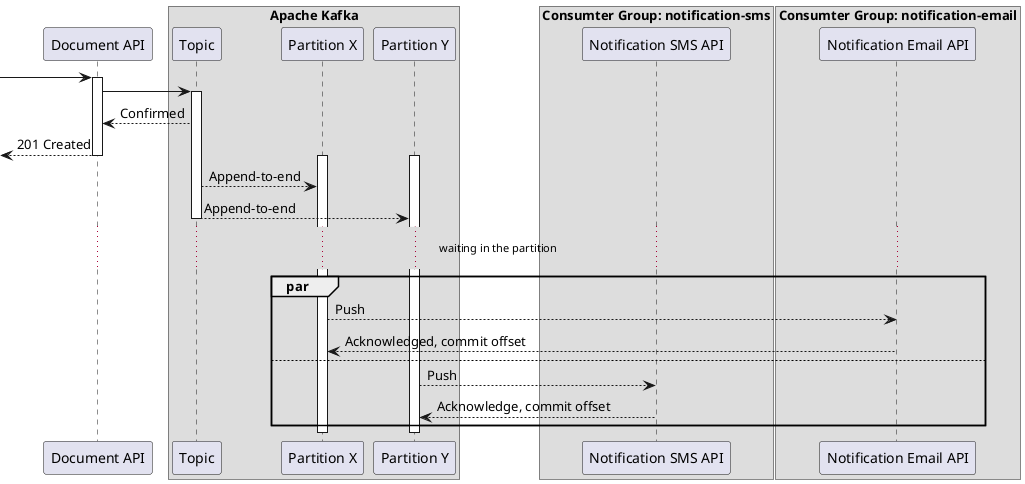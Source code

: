@startuml
[-> "Document API"
activate "Document API"
"Document API" -> "Topic"
box "Apache Kafka"
    participant "Topic"
	participant "Partition X"
    participant "Partition Y"
end box
box "Consumter Group: notification-sms"
    participant "Notification SMS API"
end box
box "Consumter Group: notification-email"
    participant "Notification Email API"
end box
activate "Topic"
"Topic" --> "Document API": Confirmed
[<-- "Document API": 201 Created
deactivate "Document API"
activate "Partition X"
activate "Partition Y"
"Topic" --> "Partition X": Append-to-end
"Topic" --> "Partition Y": Append-to-end
deactivate "Topic"
... waiting in the partition ...
par
"Partition X" --> "Notification Email API": Push
"Notification Email API" --> "Partition X":  Acknowledged, commit offset
else
"Partition Y" --> "Notification SMS API": Push
"Notification SMS API" --> "Partition Y":  Acknowledge, commit offset
end

deactivate "Partition X"

deactivate "Partition Y"
@enduml
